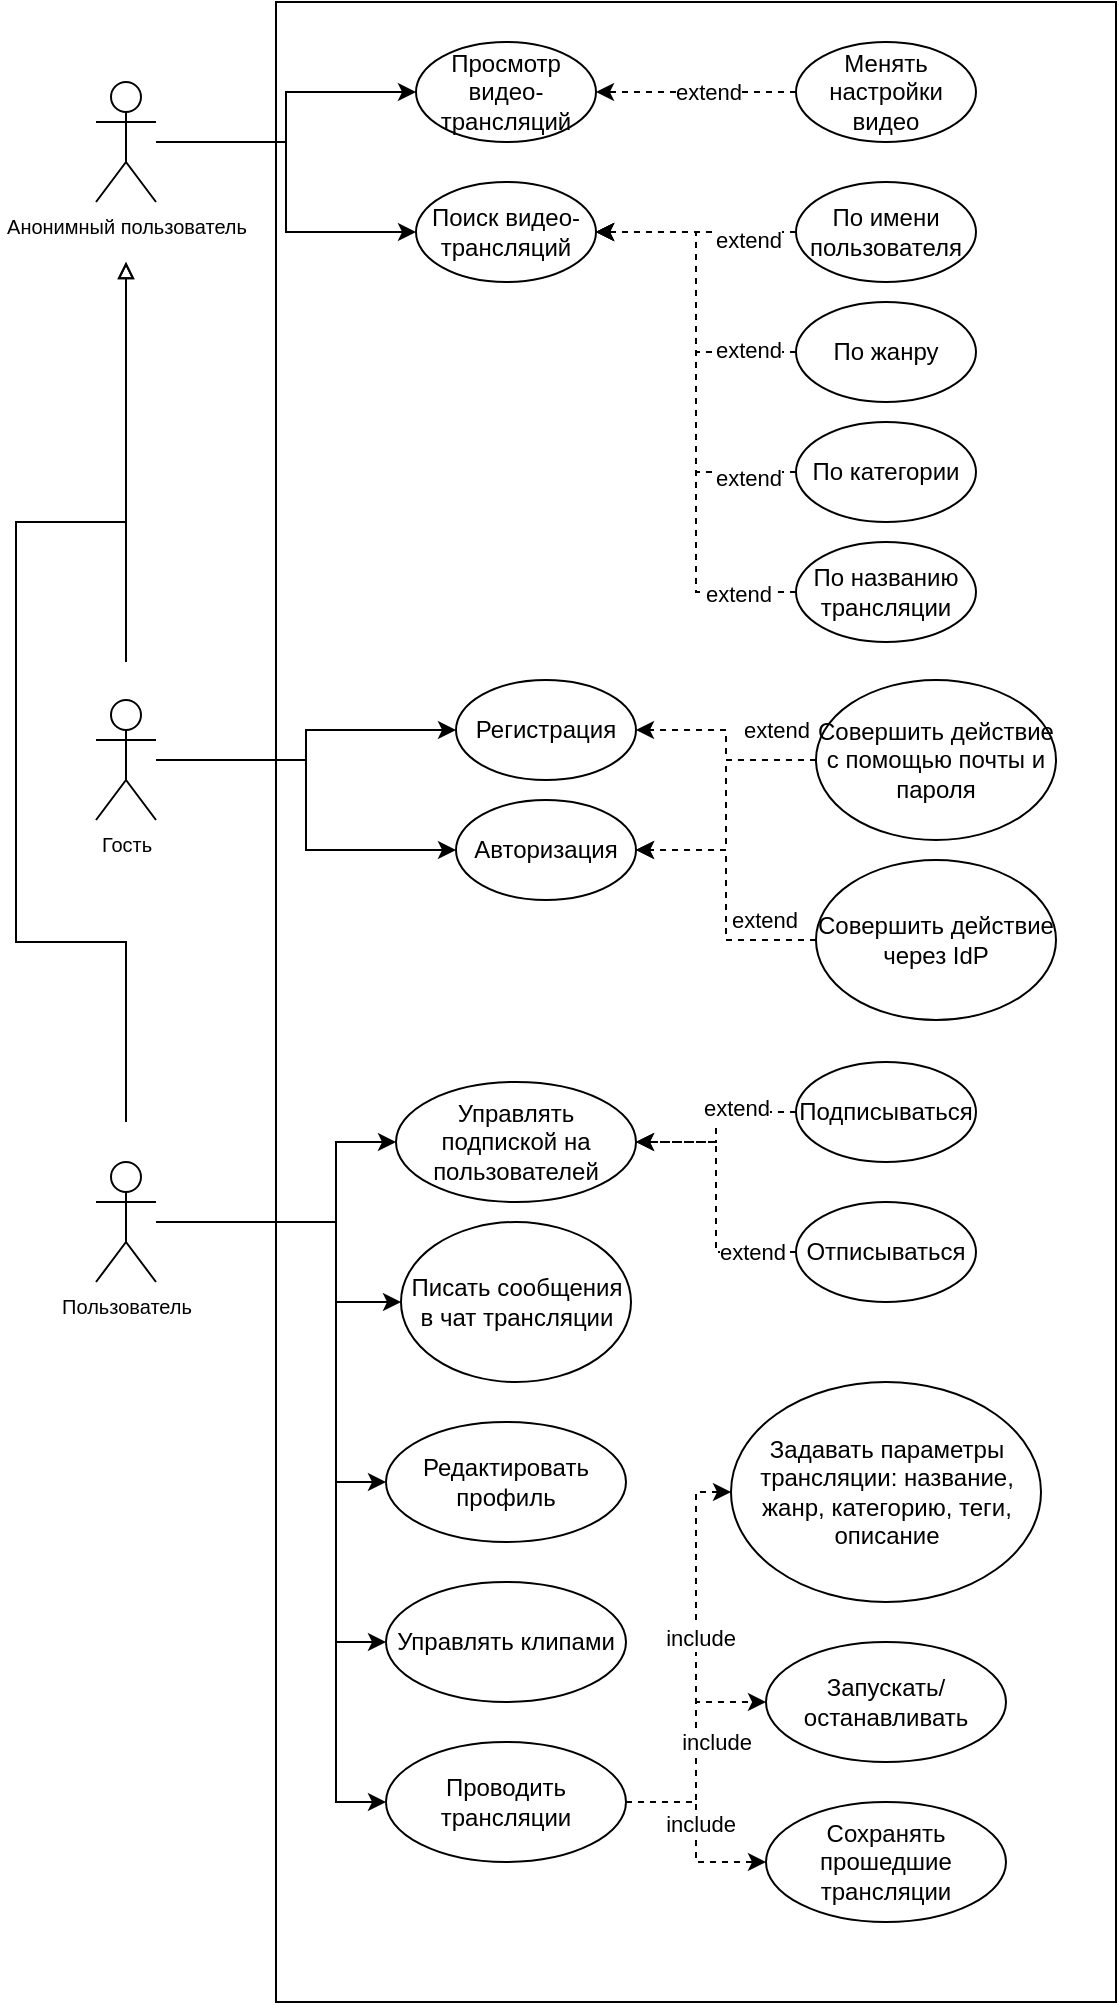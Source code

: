 <mxfile version="28.2.3">
  <diagram name="Страница — 1" id="CxuiR16M626pglL5mNKK">
    <mxGraphModel dx="1426" dy="720" grid="1" gridSize="10" guides="1" tooltips="1" connect="1" arrows="1" fold="1" page="1" pageScale="1" pageWidth="827" pageHeight="1169" math="0" shadow="0">
      <root>
        <mxCell id="0" />
        <mxCell id="1" parent="0" />
        <mxCell id="3ax4N3x_3KE-35HvTLDt-5" value="" style="rounded=0;whiteSpace=wrap;html=1;" parent="1" vertex="1">
          <mxGeometry x="330" y="30" width="420" height="1000" as="geometry" />
        </mxCell>
        <mxCell id="fxRQYrkzGcDn-pYRkI0x-4" style="edgeStyle=orthogonalEdgeStyle;rounded=0;orthogonalLoop=1;jettySize=auto;html=1;entryX=0;entryY=0.5;entryDx=0;entryDy=0;" edge="1" parent="1" source="3ax4N3x_3KE-35HvTLDt-1" target="fxRQYrkzGcDn-pYRkI0x-2">
          <mxGeometry relative="1" as="geometry" />
        </mxCell>
        <mxCell id="fxRQYrkzGcDn-pYRkI0x-5" style="edgeStyle=orthogonalEdgeStyle;rounded=0;orthogonalLoop=1;jettySize=auto;html=1;entryX=0;entryY=0.5;entryDx=0;entryDy=0;" edge="1" parent="1" source="3ax4N3x_3KE-35HvTLDt-1" target="fxRQYrkzGcDn-pYRkI0x-3">
          <mxGeometry relative="1" as="geometry" />
        </mxCell>
        <mxCell id="fxRQYrkzGcDn-pYRkI0x-38" style="edgeStyle=orthogonalEdgeStyle;rounded=0;orthogonalLoop=1;jettySize=auto;html=1;endArrow=block;endFill=0;" edge="1" parent="1">
          <mxGeometry relative="1" as="geometry">
            <mxPoint x="255" y="160" as="targetPoint" />
            <mxPoint x="255" y="360" as="sourcePoint" />
          </mxGeometry>
        </mxCell>
        <mxCell id="3ax4N3x_3KE-35HvTLDt-1" value="Гость" style="shape=umlActor;verticalLabelPosition=bottom;verticalAlign=top;html=1;outlineConnect=0;fontSize=10;" parent="1" vertex="1">
          <mxGeometry x="240" y="379" width="30" height="60" as="geometry" />
        </mxCell>
        <mxCell id="fxRQYrkzGcDn-pYRkI0x-2" value="Регистрация" style="ellipse;whiteSpace=wrap;html=1;" vertex="1" parent="1">
          <mxGeometry x="420" y="369" width="90" height="50" as="geometry" />
        </mxCell>
        <mxCell id="fxRQYrkzGcDn-pYRkI0x-3" value="Авторизация" style="ellipse;whiteSpace=wrap;html=1;" vertex="1" parent="1">
          <mxGeometry x="420" y="429" width="90" height="50" as="geometry" />
        </mxCell>
        <mxCell id="fxRQYrkzGcDn-pYRkI0x-10" style="edgeStyle=orthogonalEdgeStyle;rounded=0;orthogonalLoop=1;jettySize=auto;html=1;entryX=1;entryY=0.5;entryDx=0;entryDy=0;dashed=1;" edge="1" parent="1" source="fxRQYrkzGcDn-pYRkI0x-8" target="fxRQYrkzGcDn-pYRkI0x-2">
          <mxGeometry relative="1" as="geometry" />
        </mxCell>
        <mxCell id="fxRQYrkzGcDn-pYRkI0x-11" style="edgeStyle=orthogonalEdgeStyle;rounded=0;orthogonalLoop=1;jettySize=auto;html=1;entryX=1;entryY=0.5;entryDx=0;entryDy=0;dashed=1;" edge="1" parent="1" source="fxRQYrkzGcDn-pYRkI0x-8" target="fxRQYrkzGcDn-pYRkI0x-3">
          <mxGeometry relative="1" as="geometry">
            <Array as="points">
              <mxPoint x="555" y="409" />
              <mxPoint x="555" y="454" />
            </Array>
          </mxGeometry>
        </mxCell>
        <mxCell id="fxRQYrkzGcDn-pYRkI0x-13" value="extend" style="edgeLabel;html=1;align=center;verticalAlign=middle;resizable=0;points=[];" vertex="1" connectable="0" parent="fxRQYrkzGcDn-pYRkI0x-11">
          <mxGeometry x="-0.496" y="2" relative="1" as="geometry">
            <mxPoint x="14" y="-17" as="offset" />
          </mxGeometry>
        </mxCell>
        <mxCell id="fxRQYrkzGcDn-pYRkI0x-8" value="Совершить действие с помощью почты и пароля" style="ellipse;whiteSpace=wrap;html=1;" vertex="1" parent="1">
          <mxGeometry x="600" y="369" width="120" height="80" as="geometry" />
        </mxCell>
        <mxCell id="fxRQYrkzGcDn-pYRkI0x-15" style="edgeStyle=orthogonalEdgeStyle;rounded=0;orthogonalLoop=1;jettySize=auto;html=1;entryX=1;entryY=0.5;entryDx=0;entryDy=0;dashed=1;" edge="1" parent="1" source="fxRQYrkzGcDn-pYRkI0x-9" target="fxRQYrkzGcDn-pYRkI0x-3">
          <mxGeometry relative="1" as="geometry" />
        </mxCell>
        <mxCell id="fxRQYrkzGcDn-pYRkI0x-16" value="extend" style="edgeLabel;html=1;align=center;verticalAlign=middle;resizable=0;points=[];" vertex="1" connectable="0" parent="fxRQYrkzGcDn-pYRkI0x-15">
          <mxGeometry x="-0.606" relative="1" as="geometry">
            <mxPoint y="-10" as="offset" />
          </mxGeometry>
        </mxCell>
        <mxCell id="fxRQYrkzGcDn-pYRkI0x-9" value="Совершить действие через IdP" style="ellipse;whiteSpace=wrap;html=1;" vertex="1" parent="1">
          <mxGeometry x="600" y="459" width="120" height="80" as="geometry" />
        </mxCell>
        <mxCell id="fxRQYrkzGcDn-pYRkI0x-19" style="edgeStyle=orthogonalEdgeStyle;rounded=0;orthogonalLoop=1;jettySize=auto;html=1;entryX=0;entryY=0.5;entryDx=0;entryDy=0;" edge="1" parent="1" source="fxRQYrkzGcDn-pYRkI0x-17" target="fxRQYrkzGcDn-pYRkI0x-18">
          <mxGeometry relative="1" as="geometry" />
        </mxCell>
        <mxCell id="fxRQYrkzGcDn-pYRkI0x-21" style="edgeStyle=orthogonalEdgeStyle;rounded=0;orthogonalLoop=1;jettySize=auto;html=1;entryX=0;entryY=0.5;entryDx=0;entryDy=0;" edge="1" parent="1" source="fxRQYrkzGcDn-pYRkI0x-17" target="fxRQYrkzGcDn-pYRkI0x-20">
          <mxGeometry relative="1" as="geometry" />
        </mxCell>
        <mxCell id="fxRQYrkzGcDn-pYRkI0x-17" value="Анонимный пользователь" style="shape=umlActor;verticalLabelPosition=bottom;verticalAlign=top;html=1;outlineConnect=0;fontSize=10;" vertex="1" parent="1">
          <mxGeometry x="240" y="70" width="30" height="60" as="geometry" />
        </mxCell>
        <mxCell id="fxRQYrkzGcDn-pYRkI0x-18" value="Просмотр видео-трансляций" style="ellipse;whiteSpace=wrap;html=1;" vertex="1" parent="1">
          <mxGeometry x="400" y="50" width="90" height="50" as="geometry" />
        </mxCell>
        <mxCell id="fxRQYrkzGcDn-pYRkI0x-20" value="Поиск видео-трансляций" style="ellipse;whiteSpace=wrap;html=1;" vertex="1" parent="1">
          <mxGeometry x="400" y="120" width="90" height="50" as="geometry" />
        </mxCell>
        <mxCell id="fxRQYrkzGcDn-pYRkI0x-30" style="edgeStyle=orthogonalEdgeStyle;rounded=0;orthogonalLoop=1;jettySize=auto;html=1;entryX=1;entryY=0.5;entryDx=0;entryDy=0;dashed=1;" edge="1" parent="1" source="fxRQYrkzGcDn-pYRkI0x-22" target="fxRQYrkzGcDn-pYRkI0x-20">
          <mxGeometry relative="1" as="geometry" />
        </mxCell>
        <mxCell id="fxRQYrkzGcDn-pYRkI0x-35" value="extend" style="edgeLabel;html=1;align=center;verticalAlign=middle;resizable=0;points=[];" vertex="1" connectable="0" parent="fxRQYrkzGcDn-pYRkI0x-30">
          <mxGeometry x="-0.692" y="-1" relative="1" as="geometry">
            <mxPoint as="offset" />
          </mxGeometry>
        </mxCell>
        <mxCell id="fxRQYrkzGcDn-pYRkI0x-22" value="По жанру" style="ellipse;whiteSpace=wrap;html=1;" vertex="1" parent="1">
          <mxGeometry x="590" y="180" width="90" height="50" as="geometry" />
        </mxCell>
        <mxCell id="fxRQYrkzGcDn-pYRkI0x-31" style="edgeStyle=orthogonalEdgeStyle;rounded=0;orthogonalLoop=1;jettySize=auto;html=1;entryX=1;entryY=0.5;entryDx=0;entryDy=0;dashed=1;" edge="1" parent="1" source="fxRQYrkzGcDn-pYRkI0x-23" target="fxRQYrkzGcDn-pYRkI0x-20">
          <mxGeometry relative="1" as="geometry" />
        </mxCell>
        <mxCell id="fxRQYrkzGcDn-pYRkI0x-34" value="extend" style="edgeLabel;html=1;align=center;verticalAlign=middle;resizable=0;points=[];" vertex="1" connectable="0" parent="fxRQYrkzGcDn-pYRkI0x-31">
          <mxGeometry x="-0.776" y="3" relative="1" as="geometry">
            <mxPoint as="offset" />
          </mxGeometry>
        </mxCell>
        <mxCell id="fxRQYrkzGcDn-pYRkI0x-23" value="По категории" style="ellipse;whiteSpace=wrap;html=1;" vertex="1" parent="1">
          <mxGeometry x="590" y="240" width="90" height="50" as="geometry" />
        </mxCell>
        <mxCell id="fxRQYrkzGcDn-pYRkI0x-29" style="edgeStyle=orthogonalEdgeStyle;rounded=0;orthogonalLoop=1;jettySize=auto;html=1;entryX=1;entryY=0.5;entryDx=0;entryDy=0;dashed=1;" edge="1" parent="1" source="fxRQYrkzGcDn-pYRkI0x-24" target="fxRQYrkzGcDn-pYRkI0x-20">
          <mxGeometry relative="1" as="geometry" />
        </mxCell>
        <mxCell id="fxRQYrkzGcDn-pYRkI0x-36" value="extend" style="edgeLabel;html=1;align=center;verticalAlign=middle;resizable=0;points=[];" vertex="1" connectable="0" parent="fxRQYrkzGcDn-pYRkI0x-29">
          <mxGeometry x="-0.507" y="4" relative="1" as="geometry">
            <mxPoint as="offset" />
          </mxGeometry>
        </mxCell>
        <mxCell id="fxRQYrkzGcDn-pYRkI0x-24" value="По имени пользователя" style="ellipse;whiteSpace=wrap;html=1;" vertex="1" parent="1">
          <mxGeometry x="590" y="120" width="90" height="50" as="geometry" />
        </mxCell>
        <mxCell id="fxRQYrkzGcDn-pYRkI0x-32" style="edgeStyle=orthogonalEdgeStyle;rounded=0;orthogonalLoop=1;jettySize=auto;html=1;entryX=1;entryY=0.5;entryDx=0;entryDy=0;dashed=1;" edge="1" parent="1" source="fxRQYrkzGcDn-pYRkI0x-26" target="fxRQYrkzGcDn-pYRkI0x-20">
          <mxGeometry relative="1" as="geometry" />
        </mxCell>
        <mxCell id="fxRQYrkzGcDn-pYRkI0x-33" value="extend" style="edgeLabel;html=1;align=center;verticalAlign=middle;resizable=0;points=[];" vertex="1" connectable="0" parent="fxRQYrkzGcDn-pYRkI0x-32">
          <mxGeometry x="-0.788" y="1" relative="1" as="geometry">
            <mxPoint as="offset" />
          </mxGeometry>
        </mxCell>
        <mxCell id="fxRQYrkzGcDn-pYRkI0x-26" value="По названию трансляции" style="ellipse;whiteSpace=wrap;html=1;" vertex="1" parent="1">
          <mxGeometry x="590" y="300" width="90" height="50" as="geometry" />
        </mxCell>
        <mxCell id="fxRQYrkzGcDn-pYRkI0x-28" style="edgeStyle=orthogonalEdgeStyle;rounded=0;orthogonalLoop=1;jettySize=auto;html=1;entryX=1;entryY=0.5;entryDx=0;entryDy=0;dashed=1;" edge="1" parent="1" source="fxRQYrkzGcDn-pYRkI0x-27" target="fxRQYrkzGcDn-pYRkI0x-18">
          <mxGeometry relative="1" as="geometry" />
        </mxCell>
        <mxCell id="fxRQYrkzGcDn-pYRkI0x-37" value="extend" style="edgeLabel;html=1;align=center;verticalAlign=middle;resizable=0;points=[];" vertex="1" connectable="0" parent="fxRQYrkzGcDn-pYRkI0x-28">
          <mxGeometry x="-0.107" relative="1" as="geometry">
            <mxPoint as="offset" />
          </mxGeometry>
        </mxCell>
        <mxCell id="fxRQYrkzGcDn-pYRkI0x-27" value="Менять настройки видео" style="ellipse;whiteSpace=wrap;html=1;" vertex="1" parent="1">
          <mxGeometry x="590" y="50" width="90" height="50" as="geometry" />
        </mxCell>
        <mxCell id="fxRQYrkzGcDn-pYRkI0x-46" style="edgeStyle=orthogonalEdgeStyle;rounded=0;orthogonalLoop=1;jettySize=auto;html=1;entryX=0;entryY=0.5;entryDx=0;entryDy=0;" edge="1" parent="1" source="fxRQYrkzGcDn-pYRkI0x-39" target="fxRQYrkzGcDn-pYRkI0x-45">
          <mxGeometry relative="1" as="geometry">
            <Array as="points">
              <mxPoint x="360" y="640" />
              <mxPoint x="360" y="600" />
            </Array>
          </mxGeometry>
        </mxCell>
        <mxCell id="fxRQYrkzGcDn-pYRkI0x-52" style="edgeStyle=orthogonalEdgeStyle;rounded=0;orthogonalLoop=1;jettySize=auto;html=1;entryX=0;entryY=0.5;entryDx=0;entryDy=0;" edge="1" parent="1" source="fxRQYrkzGcDn-pYRkI0x-39" target="fxRQYrkzGcDn-pYRkI0x-51">
          <mxGeometry relative="1" as="geometry">
            <Array as="points">
              <mxPoint x="360" y="640" />
              <mxPoint x="360" y="680" />
            </Array>
          </mxGeometry>
        </mxCell>
        <mxCell id="fxRQYrkzGcDn-pYRkI0x-55" style="edgeStyle=orthogonalEdgeStyle;rounded=0;orthogonalLoop=1;jettySize=auto;html=1;entryX=0;entryY=0.5;entryDx=0;entryDy=0;" edge="1" parent="1" source="fxRQYrkzGcDn-pYRkI0x-39" target="fxRQYrkzGcDn-pYRkI0x-54">
          <mxGeometry relative="1" as="geometry">
            <Array as="points">
              <mxPoint x="360" y="640" />
              <mxPoint x="360" y="770" />
            </Array>
          </mxGeometry>
        </mxCell>
        <mxCell id="fxRQYrkzGcDn-pYRkI0x-57" style="edgeStyle=orthogonalEdgeStyle;rounded=0;orthogonalLoop=1;jettySize=auto;html=1;entryX=0;entryY=0.5;entryDx=0;entryDy=0;" edge="1" parent="1" source="fxRQYrkzGcDn-pYRkI0x-39" target="fxRQYrkzGcDn-pYRkI0x-56">
          <mxGeometry relative="1" as="geometry">
            <Array as="points">
              <mxPoint x="360" y="640" />
              <mxPoint x="360" y="850" />
            </Array>
          </mxGeometry>
        </mxCell>
        <mxCell id="fxRQYrkzGcDn-pYRkI0x-61" style="edgeStyle=orthogonalEdgeStyle;rounded=0;orthogonalLoop=1;jettySize=auto;html=1;entryX=0;entryY=0.5;entryDx=0;entryDy=0;" edge="1" parent="1" source="fxRQYrkzGcDn-pYRkI0x-39" target="fxRQYrkzGcDn-pYRkI0x-58">
          <mxGeometry relative="1" as="geometry">
            <Array as="points">
              <mxPoint x="360" y="640" />
              <mxPoint x="360" y="930" />
            </Array>
          </mxGeometry>
        </mxCell>
        <mxCell id="fxRQYrkzGcDn-pYRkI0x-39" value="Пользователь" style="shape=umlActor;verticalLabelPosition=bottom;verticalAlign=top;html=1;outlineConnect=0;fontSize=10;" vertex="1" parent="1">
          <mxGeometry x="240" y="610" width="30" height="60" as="geometry" />
        </mxCell>
        <mxCell id="fxRQYrkzGcDn-pYRkI0x-44" style="edgeStyle=orthogonalEdgeStyle;rounded=0;orthogonalLoop=1;jettySize=auto;html=1;endArrow=block;endFill=0;" edge="1" parent="1">
          <mxGeometry relative="1" as="geometry">
            <mxPoint x="255" y="160" as="targetPoint" />
            <mxPoint x="255" y="590" as="sourcePoint" />
            <Array as="points">
              <mxPoint x="255" y="500" />
              <mxPoint x="200" y="500" />
              <mxPoint x="200" y="290" />
              <mxPoint x="255" y="290" />
            </Array>
          </mxGeometry>
        </mxCell>
        <mxCell id="fxRQYrkzGcDn-pYRkI0x-45" value="Управлять подпиской на пользователей" style="ellipse;whiteSpace=wrap;html=1;" vertex="1" parent="1">
          <mxGeometry x="390" y="570" width="120" height="60" as="geometry" />
        </mxCell>
        <mxCell id="fxRQYrkzGcDn-pYRkI0x-49" style="edgeStyle=orthogonalEdgeStyle;rounded=0;orthogonalLoop=1;jettySize=auto;html=1;entryX=1;entryY=0.5;entryDx=0;entryDy=0;dashed=1;" edge="1" parent="1" source="fxRQYrkzGcDn-pYRkI0x-47" target="fxRQYrkzGcDn-pYRkI0x-45">
          <mxGeometry relative="1" as="geometry" />
        </mxCell>
        <mxCell id="fxRQYrkzGcDn-pYRkI0x-73" value="extend" style="edgeLabel;html=1;align=center;verticalAlign=middle;resizable=0;points=[];" vertex="1" connectable="0" parent="fxRQYrkzGcDn-pYRkI0x-49">
          <mxGeometry x="-0.369" y="-2" relative="1" as="geometry">
            <mxPoint as="offset" />
          </mxGeometry>
        </mxCell>
        <mxCell id="fxRQYrkzGcDn-pYRkI0x-47" value="Подписываться" style="ellipse;whiteSpace=wrap;html=1;" vertex="1" parent="1">
          <mxGeometry x="590" y="560" width="90" height="50" as="geometry" />
        </mxCell>
        <mxCell id="fxRQYrkzGcDn-pYRkI0x-50" style="edgeStyle=orthogonalEdgeStyle;rounded=0;orthogonalLoop=1;jettySize=auto;html=1;entryX=1;entryY=0.5;entryDx=0;entryDy=0;dashed=1;" edge="1" parent="1" source="fxRQYrkzGcDn-pYRkI0x-48" target="fxRQYrkzGcDn-pYRkI0x-45">
          <mxGeometry relative="1" as="geometry" />
        </mxCell>
        <mxCell id="fxRQYrkzGcDn-pYRkI0x-74" value="&lt;div&gt;extend&lt;/div&gt;" style="edgeLabel;html=1;align=center;verticalAlign=middle;resizable=0;points=[];" vertex="1" connectable="0" parent="fxRQYrkzGcDn-pYRkI0x-50">
          <mxGeometry x="-0.676" relative="1" as="geometry">
            <mxPoint as="offset" />
          </mxGeometry>
        </mxCell>
        <mxCell id="fxRQYrkzGcDn-pYRkI0x-48" value="Отписываться" style="ellipse;whiteSpace=wrap;html=1;" vertex="1" parent="1">
          <mxGeometry x="590" y="630" width="90" height="50" as="geometry" />
        </mxCell>
        <mxCell id="fxRQYrkzGcDn-pYRkI0x-51" value="Писать сообщения в чат трансляции" style="ellipse;whiteSpace=wrap;html=1;" vertex="1" parent="1">
          <mxGeometry x="392.5" y="640" width="115" height="80" as="geometry" />
        </mxCell>
        <mxCell id="fxRQYrkzGcDn-pYRkI0x-54" value="Редактировать профиль" style="ellipse;whiteSpace=wrap;html=1;" vertex="1" parent="1">
          <mxGeometry x="385" y="740" width="120" height="60" as="geometry" />
        </mxCell>
        <mxCell id="fxRQYrkzGcDn-pYRkI0x-56" value="Управлять клипами" style="ellipse;whiteSpace=wrap;html=1;" vertex="1" parent="1">
          <mxGeometry x="385" y="820" width="120" height="60" as="geometry" />
        </mxCell>
        <mxCell id="fxRQYrkzGcDn-pYRkI0x-62" style="edgeStyle=orthogonalEdgeStyle;rounded=0;orthogonalLoop=1;jettySize=auto;html=1;entryX=0;entryY=0.5;entryDx=0;entryDy=0;dashed=1;" edge="1" parent="1" source="fxRQYrkzGcDn-pYRkI0x-58" target="fxRQYrkzGcDn-pYRkI0x-60">
          <mxGeometry relative="1" as="geometry">
            <Array as="points">
              <mxPoint x="540" y="930" />
              <mxPoint x="540" y="775" />
            </Array>
          </mxGeometry>
        </mxCell>
        <mxCell id="fxRQYrkzGcDn-pYRkI0x-63" value="include" style="edgeLabel;html=1;align=center;verticalAlign=middle;resizable=0;points=[];" vertex="1" connectable="0" parent="fxRQYrkzGcDn-pYRkI0x-62">
          <mxGeometry x="0.352" y="-2" relative="1" as="geometry">
            <mxPoint y="23" as="offset" />
          </mxGeometry>
        </mxCell>
        <mxCell id="fxRQYrkzGcDn-pYRkI0x-69" style="edgeStyle=orthogonalEdgeStyle;rounded=0;orthogonalLoop=1;jettySize=auto;html=1;entryX=0;entryY=0.5;entryDx=0;entryDy=0;dashed=1;" edge="1" parent="1" source="fxRQYrkzGcDn-pYRkI0x-58" target="fxRQYrkzGcDn-pYRkI0x-66">
          <mxGeometry relative="1" as="geometry" />
        </mxCell>
        <mxCell id="fxRQYrkzGcDn-pYRkI0x-70" value="include" style="edgeLabel;html=1;align=center;verticalAlign=middle;resizable=0;points=[];" vertex="1" connectable="0" parent="fxRQYrkzGcDn-pYRkI0x-69">
          <mxGeometry x="-0.084" y="2" relative="1" as="geometry">
            <mxPoint as="offset" />
          </mxGeometry>
        </mxCell>
        <mxCell id="fxRQYrkzGcDn-pYRkI0x-71" style="edgeStyle=orthogonalEdgeStyle;rounded=0;orthogonalLoop=1;jettySize=auto;html=1;entryX=0;entryY=0.5;entryDx=0;entryDy=0;dashed=1;" edge="1" parent="1" source="fxRQYrkzGcDn-pYRkI0x-58" target="fxRQYrkzGcDn-pYRkI0x-65">
          <mxGeometry relative="1" as="geometry" />
        </mxCell>
        <mxCell id="fxRQYrkzGcDn-pYRkI0x-72" value="include" style="edgeLabel;html=1;align=center;verticalAlign=middle;resizable=0;points=[];" vertex="1" connectable="0" parent="fxRQYrkzGcDn-pYRkI0x-71">
          <mxGeometry x="0.637" relative="1" as="geometry">
            <mxPoint x="-3" y="20" as="offset" />
          </mxGeometry>
        </mxCell>
        <mxCell id="fxRQYrkzGcDn-pYRkI0x-58" value="Проводить трансляции" style="ellipse;whiteSpace=wrap;html=1;" vertex="1" parent="1">
          <mxGeometry x="385" y="900" width="120" height="60" as="geometry" />
        </mxCell>
        <mxCell id="fxRQYrkzGcDn-pYRkI0x-60" value="Задавать параметры трансляции: название, жанр, категорию, теги, описание" style="ellipse;whiteSpace=wrap;html=1;" vertex="1" parent="1">
          <mxGeometry x="557.5" y="720" width="155" height="110" as="geometry" />
        </mxCell>
        <mxCell id="fxRQYrkzGcDn-pYRkI0x-65" value="Запускать/останавливать" style="ellipse;whiteSpace=wrap;html=1;" vertex="1" parent="1">
          <mxGeometry x="575" y="850" width="120" height="60" as="geometry" />
        </mxCell>
        <mxCell id="fxRQYrkzGcDn-pYRkI0x-66" value="Сохранять прошедшие трансляции" style="ellipse;whiteSpace=wrap;html=1;" vertex="1" parent="1">
          <mxGeometry x="575" y="930" width="120" height="60" as="geometry" />
        </mxCell>
      </root>
    </mxGraphModel>
  </diagram>
</mxfile>
